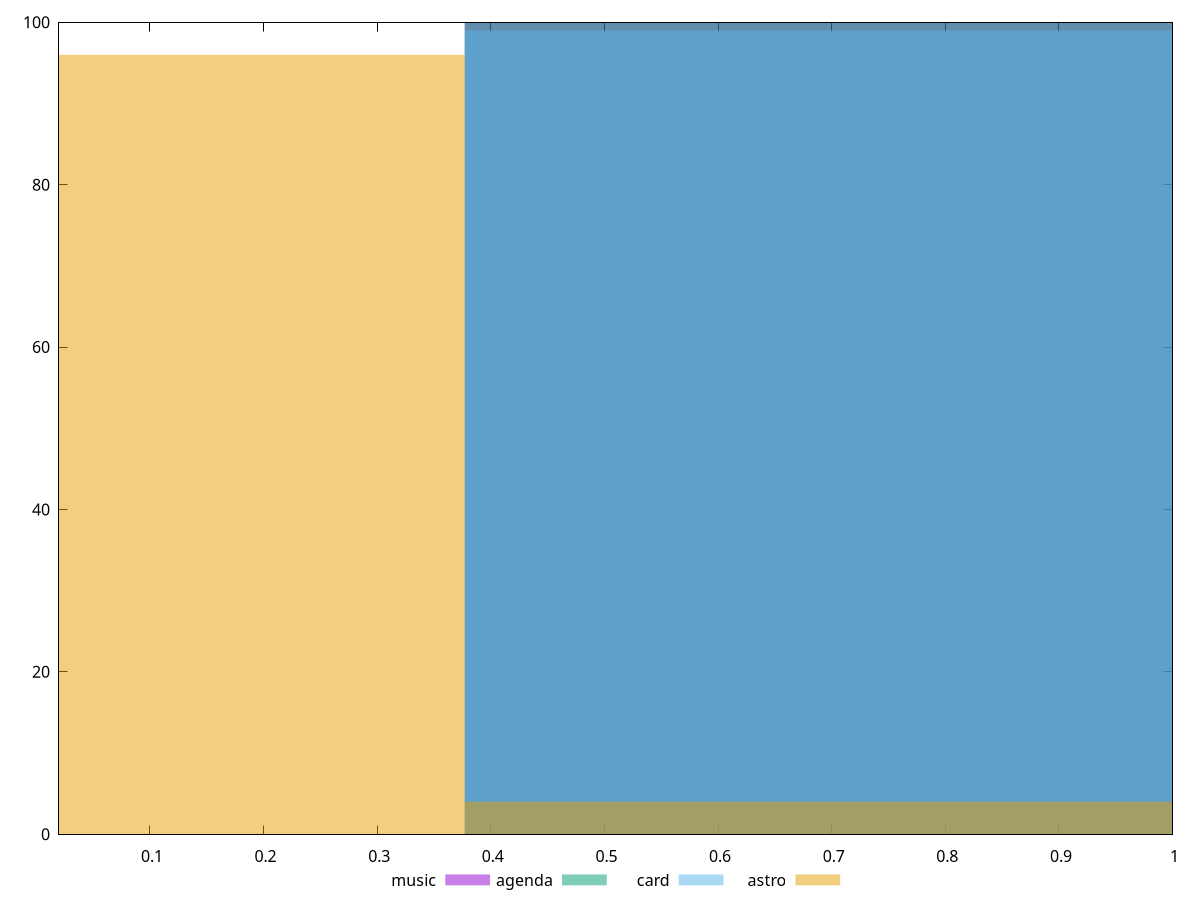 reset

$music <<EOF
0.7542086760748924 100
EOF

$agenda <<EOF
0.7542086760748924 100
EOF

$card <<EOF
0.7542086760748924 99
EOF

$astro <<EOF
0 96
0.7542086760748924 4
EOF

set key outside below
set boxwidth 0.7542086760748924
set xrange [0.02:1]
set yrange [0:100]
set trange [0:100]
set style fill transparent solid 0.5 noborder
set terminal svg size 640, 520 enhanced background rgb 'white'
set output "reports/report_00027_2021-02-24T12-40-31.850Z/first-meaningful-paint/comparison/histogram/all_score.svg"

plot $music title "music" with boxes, \
     $agenda title "agenda" with boxes, \
     $card title "card" with boxes, \
     $astro title "astro" with boxes

reset
